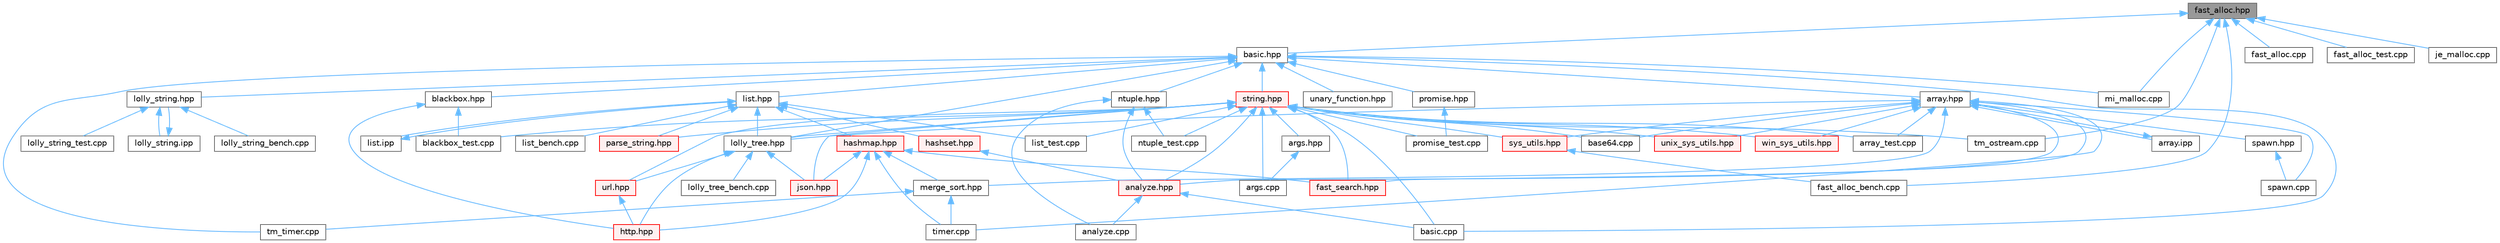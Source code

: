 digraph "fast_alloc.hpp"
{
 // LATEX_PDF_SIZE
  bgcolor="transparent";
  edge [fontname=Helvetica,fontsize=10,labelfontname=Helvetica,labelfontsize=10];
  node [fontname=Helvetica,fontsize=10,shape=box,height=0.2,width=0.4];
  Node1 [id="Node000001",label="fast_alloc.hpp",height=0.2,width=0.4,color="gray40", fillcolor="grey60", style="filled", fontcolor="black",tooltip=" "];
  Node1 -> Node2 [id="edge1_Node000001_Node000002",dir="back",color="steelblue1",style="solid",tooltip=" "];
  Node2 [id="Node000002",label="basic.hpp",height=0.2,width=0.4,color="grey40", fillcolor="white", style="filled",URL="$basic_8hpp.html",tooltip=" "];
  Node2 -> Node3 [id="edge2_Node000002_Node000003",dir="back",color="steelblue1",style="solid",tooltip=" "];
  Node3 [id="Node000003",label="array.hpp",height=0.2,width=0.4,color="grey40", fillcolor="white", style="filled",URL="$array_8hpp.html",tooltip=" "];
  Node3 -> Node4 [id="edge3_Node000003_Node000004",dir="back",color="steelblue1",style="solid",tooltip=" "];
  Node4 [id="Node000004",label="analyze.hpp",height=0.2,width=0.4,color="red", fillcolor="#FFF0F0", style="filled",URL="$analyze_8hpp.html",tooltip=" "];
  Node4 -> Node5 [id="edge4_Node000004_Node000005",dir="back",color="steelblue1",style="solid",tooltip=" "];
  Node5 [id="Node000005",label="analyze.cpp",height=0.2,width=0.4,color="grey40", fillcolor="white", style="filled",URL="$analyze_8cpp.html",tooltip=" "];
  Node4 -> Node8 [id="edge5_Node000004_Node000008",dir="back",color="steelblue1",style="solid",tooltip=" "];
  Node8 [id="Node000008",label="basic.cpp",height=0.2,width=0.4,color="grey40", fillcolor="white", style="filled",URL="$basic_8cpp.html",tooltip=" "];
  Node3 -> Node23 [id="edge6_Node000003_Node000023",dir="back",color="steelblue1",style="solid",tooltip=" "];
  Node23 [id="Node000023",label="array.ipp",height=0.2,width=0.4,color="grey40", fillcolor="white", style="filled",URL="$array_8ipp.html",tooltip=" "];
  Node23 -> Node3 [id="edge7_Node000023_Node000003",dir="back",color="steelblue1",style="solid",tooltip=" "];
  Node3 -> Node24 [id="edge8_Node000003_Node000024",dir="back",color="steelblue1",style="solid",tooltip=" "];
  Node24 [id="Node000024",label="array_test.cpp",height=0.2,width=0.4,color="grey40", fillcolor="white", style="filled",URL="$array__test_8cpp.html",tooltip=" "];
  Node3 -> Node25 [id="edge9_Node000003_Node000025",dir="back",color="steelblue1",style="solid",tooltip=" "];
  Node25 [id="Node000025",label="base64.cpp",height=0.2,width=0.4,color="grey40", fillcolor="white", style="filled",URL="$base64_8cpp.html",tooltip=" "];
  Node3 -> Node26 [id="edge10_Node000003_Node000026",dir="back",color="steelblue1",style="solid",tooltip=" "];
  Node26 [id="Node000026",label="fast_search.hpp",height=0.2,width=0.4,color="red", fillcolor="#FFF0F0", style="filled",URL="$fast__search_8hpp.html",tooltip=" "];
  Node3 -> Node28 [id="edge11_Node000003_Node000028",dir="back",color="steelblue1",style="solid",tooltip=" "];
  Node28 [id="Node000028",label="lolly_tree.hpp",height=0.2,width=0.4,color="grey40", fillcolor="white", style="filled",URL="$lolly__tree_8hpp.html",tooltip=" "];
  Node28 -> Node29 [id="edge12_Node000028_Node000029",dir="back",color="steelblue1",style="solid",tooltip=" "];
  Node29 [id="Node000029",label="http.hpp",height=0.2,width=0.4,color="red", fillcolor="#FFF0F0", style="filled",URL="$http_8hpp.html",tooltip=" "];
  Node28 -> Node31 [id="edge13_Node000028_Node000031",dir="back",color="steelblue1",style="solid",tooltip=" "];
  Node31 [id="Node000031",label="json.hpp",height=0.2,width=0.4,color="red", fillcolor="#FFF0F0", style="filled",URL="$json_8hpp.html",tooltip=" "];
  Node28 -> Node32 [id="edge14_Node000028_Node000032",dir="back",color="steelblue1",style="solid",tooltip=" "];
  Node32 [id="Node000032",label="lolly_tree_bench.cpp",height=0.2,width=0.4,color="grey40", fillcolor="white", style="filled",URL="$lolly__tree__bench_8cpp.html",tooltip=" "];
  Node28 -> Node33 [id="edge15_Node000028_Node000033",dir="back",color="steelblue1",style="solid",tooltip=" "];
  Node33 [id="Node000033",label="url.hpp",height=0.2,width=0.4,color="red", fillcolor="#FFF0F0", style="filled",URL="$url_8hpp.html",tooltip=" "];
  Node33 -> Node29 [id="edge16_Node000033_Node000029",dir="back",color="steelblue1",style="solid",tooltip=" "];
  Node3 -> Node72 [id="edge17_Node000003_Node000072",dir="back",color="steelblue1",style="solid",tooltip=" "];
  Node72 [id="Node000072",label="merge_sort.hpp",height=0.2,width=0.4,color="grey40", fillcolor="white", style="filled",URL="$merge__sort_8hpp.html",tooltip=" "];
  Node72 -> Node73 [id="edge18_Node000072_Node000073",dir="back",color="steelblue1",style="solid",tooltip=" "];
  Node73 [id="Node000073",label="timer.cpp",height=0.2,width=0.4,color="grey40", fillcolor="white", style="filled",URL="$timer_8cpp.html",tooltip=" "];
  Node72 -> Node74 [id="edge19_Node000072_Node000074",dir="back",color="steelblue1",style="solid",tooltip=" "];
  Node74 [id="Node000074",label="tm_timer.cpp",height=0.2,width=0.4,color="grey40", fillcolor="white", style="filled",URL="$tm__timer_8cpp.html",tooltip=" "];
  Node3 -> Node75 [id="edge20_Node000003_Node000075",dir="back",color="steelblue1",style="solid",tooltip=" "];
  Node75 [id="Node000075",label="spawn.cpp",height=0.2,width=0.4,color="grey40", fillcolor="white", style="filled",URL="$spawn_8cpp.html",tooltip=" "];
  Node3 -> Node76 [id="edge21_Node000003_Node000076",dir="back",color="steelblue1",style="solid",tooltip=" "];
  Node76 [id="Node000076",label="spawn.hpp",height=0.2,width=0.4,color="grey40", fillcolor="white", style="filled",URL="$spawn_8hpp.html",tooltip=" "];
  Node76 -> Node75 [id="edge22_Node000076_Node000075",dir="back",color="steelblue1",style="solid",tooltip=" "];
  Node3 -> Node77 [id="edge23_Node000003_Node000077",dir="back",color="steelblue1",style="solid",tooltip=" "];
  Node77 [id="Node000077",label="sys_utils.hpp",height=0.2,width=0.4,color="red", fillcolor="#FFF0F0", style="filled",URL="$sys__utils_8hpp.html",tooltip=" "];
  Node77 -> Node78 [id="edge24_Node000077_Node000078",dir="back",color="steelblue1",style="solid",tooltip=" "];
  Node78 [id="Node000078",label="fast_alloc_bench.cpp",height=0.2,width=0.4,color="grey40", fillcolor="white", style="filled",URL="$fast__alloc__bench_8cpp.html",tooltip=" "];
  Node3 -> Node73 [id="edge25_Node000003_Node000073",dir="back",color="steelblue1",style="solid",tooltip=" "];
  Node3 -> Node81 [id="edge26_Node000003_Node000081",dir="back",color="steelblue1",style="solid",tooltip=" "];
  Node81 [id="Node000081",label="unix_sys_utils.hpp",height=0.2,width=0.4,color="red", fillcolor="#FFF0F0", style="filled",URL="$unix__sys__utils_8hpp.html",tooltip=" "];
  Node3 -> Node82 [id="edge27_Node000003_Node000082",dir="back",color="steelblue1",style="solid",tooltip=" "];
  Node82 [id="Node000082",label="win_sys_utils.hpp",height=0.2,width=0.4,color="red", fillcolor="#FFF0F0", style="filled",URL="$win__sys__utils_8hpp.html",tooltip=" "];
  Node2 -> Node8 [id="edge28_Node000002_Node000008",dir="back",color="steelblue1",style="solid",tooltip=" "];
  Node2 -> Node83 [id="edge29_Node000002_Node000083",dir="back",color="steelblue1",style="solid",tooltip=" "];
  Node83 [id="Node000083",label="blackbox.hpp",height=0.2,width=0.4,color="grey40", fillcolor="white", style="filled",URL="$blackbox_8hpp.html",tooltip=" "];
  Node83 -> Node47 [id="edge30_Node000083_Node000047",dir="back",color="steelblue1",style="solid",tooltip=" "];
  Node47 [id="Node000047",label="blackbox_test.cpp",height=0.2,width=0.4,color="grey40", fillcolor="white", style="filled",URL="$blackbox__test_8cpp.html",tooltip=" "];
  Node83 -> Node29 [id="edge31_Node000083_Node000029",dir="back",color="steelblue1",style="solid",tooltip=" "];
  Node2 -> Node84 [id="edge32_Node000002_Node000084",dir="back",color="steelblue1",style="solid",tooltip=" "];
  Node84 [id="Node000084",label="list.hpp",height=0.2,width=0.4,color="grey40", fillcolor="white", style="filled",URL="$list_8hpp.html",tooltip=" "];
  Node84 -> Node85 [id="edge33_Node000084_Node000085",dir="back",color="steelblue1",style="solid",tooltip=" "];
  Node85 [id="Node000085",label="hashmap.hpp",height=0.2,width=0.4,color="red", fillcolor="#FFF0F0", style="filled",URL="$hashmap_8hpp.html",tooltip=" "];
  Node85 -> Node26 [id="edge34_Node000085_Node000026",dir="back",color="steelblue1",style="solid",tooltip=" "];
  Node85 -> Node29 [id="edge35_Node000085_Node000029",dir="back",color="steelblue1",style="solid",tooltip=" "];
  Node85 -> Node31 [id="edge36_Node000085_Node000031",dir="back",color="steelblue1",style="solid",tooltip=" "];
  Node85 -> Node72 [id="edge37_Node000085_Node000072",dir="back",color="steelblue1",style="solid",tooltip=" "];
  Node85 -> Node73 [id="edge38_Node000085_Node000073",dir="back",color="steelblue1",style="solid",tooltip=" "];
  Node84 -> Node97 [id="edge39_Node000084_Node000097",dir="back",color="steelblue1",style="solid",tooltip=" "];
  Node97 [id="Node000097",label="hashset.hpp",height=0.2,width=0.4,color="red", fillcolor="#FFF0F0", style="filled",URL="$hashset_8hpp.html",tooltip=" "];
  Node97 -> Node4 [id="edge40_Node000097_Node000004",dir="back",color="steelblue1",style="solid",tooltip=" "];
  Node84 -> Node99 [id="edge41_Node000084_Node000099",dir="back",color="steelblue1",style="solid",tooltip=" "];
  Node99 [id="Node000099",label="list.ipp",height=0.2,width=0.4,color="grey40", fillcolor="white", style="filled",URL="$list_8ipp.html",tooltip=" "];
  Node99 -> Node84 [id="edge42_Node000099_Node000084",dir="back",color="steelblue1",style="solid",tooltip=" "];
  Node84 -> Node100 [id="edge43_Node000084_Node000100",dir="back",color="steelblue1",style="solid",tooltip=" "];
  Node100 [id="Node000100",label="list_bench.cpp",height=0.2,width=0.4,color="grey40", fillcolor="white", style="filled",URL="$list__bench_8cpp.html",tooltip=" "];
  Node84 -> Node54 [id="edge44_Node000084_Node000054",dir="back",color="steelblue1",style="solid",tooltip=" "];
  Node54 [id="Node000054",label="list_test.cpp",height=0.2,width=0.4,color="grey40", fillcolor="white", style="filled",URL="$list__test_8cpp.html",tooltip=" "];
  Node84 -> Node28 [id="edge45_Node000084_Node000028",dir="back",color="steelblue1",style="solid",tooltip=" "];
  Node84 -> Node101 [id="edge46_Node000084_Node000101",dir="back",color="steelblue1",style="solid",tooltip=" "];
  Node101 [id="Node000101",label="parse_string.hpp",height=0.2,width=0.4,color="red", fillcolor="#FFF0F0", style="filled",URL="$parse__string_8hpp.html",tooltip=" "];
  Node2 -> Node102 [id="edge47_Node000002_Node000102",dir="back",color="steelblue1",style="solid",tooltip=" "];
  Node102 [id="Node000102",label="lolly_string.hpp",height=0.2,width=0.4,color="grey40", fillcolor="white", style="filled",URL="$lolly__string_8hpp.html",tooltip=" "];
  Node102 -> Node103 [id="edge48_Node000102_Node000103",dir="back",color="steelblue1",style="solid",tooltip=" "];
  Node103 [id="Node000103",label="lolly_string.ipp",height=0.2,width=0.4,color="grey40", fillcolor="white", style="filled",URL="$lolly__string_8ipp.html",tooltip=" "];
  Node103 -> Node102 [id="edge49_Node000103_Node000102",dir="back",color="steelblue1",style="solid",tooltip=" "];
  Node102 -> Node104 [id="edge50_Node000102_Node000104",dir="back",color="steelblue1",style="solid",tooltip=" "];
  Node104 [id="Node000104",label="lolly_string_bench.cpp",height=0.2,width=0.4,color="grey40", fillcolor="white", style="filled",URL="$lolly__string__bench_8cpp.html",tooltip=" "];
  Node102 -> Node105 [id="edge51_Node000102_Node000105",dir="back",color="steelblue1",style="solid",tooltip=" "];
  Node105 [id="Node000105",label="lolly_string_test.cpp",height=0.2,width=0.4,color="grey40", fillcolor="white", style="filled",URL="$lolly__string__test_8cpp.html",tooltip=" "];
  Node2 -> Node28 [id="edge52_Node000002_Node000028",dir="back",color="steelblue1",style="solid",tooltip=" "];
  Node2 -> Node106 [id="edge53_Node000002_Node000106",dir="back",color="steelblue1",style="solid",tooltip=" "];
  Node106 [id="Node000106",label="mi_malloc.cpp",height=0.2,width=0.4,color="grey40", fillcolor="white", style="filled",URL="$mi__malloc_8cpp.html",tooltip=" "];
  Node2 -> Node107 [id="edge54_Node000002_Node000107",dir="back",color="steelblue1",style="solid",tooltip=" "];
  Node107 [id="Node000107",label="ntuple.hpp",height=0.2,width=0.4,color="grey40", fillcolor="white", style="filled",URL="$ntuple_8hpp.html",tooltip=" "];
  Node107 -> Node5 [id="edge55_Node000107_Node000005",dir="back",color="steelblue1",style="solid",tooltip=" "];
  Node107 -> Node4 [id="edge56_Node000107_Node000004",dir="back",color="steelblue1",style="solid",tooltip=" "];
  Node107 -> Node55 [id="edge57_Node000107_Node000055",dir="back",color="steelblue1",style="solid",tooltip=" "];
  Node55 [id="Node000055",label="ntuple_test.cpp",height=0.2,width=0.4,color="grey40", fillcolor="white", style="filled",URL="$ntuple__test_8cpp.html",tooltip=" "];
  Node2 -> Node108 [id="edge58_Node000002_Node000108",dir="back",color="steelblue1",style="solid",tooltip=" "];
  Node108 [id="Node000108",label="promise.hpp",height=0.2,width=0.4,color="grey40", fillcolor="white", style="filled",URL="$promise_8hpp.html",tooltip=" "];
  Node108 -> Node58 [id="edge59_Node000108_Node000058",dir="back",color="steelblue1",style="solid",tooltip=" "];
  Node58 [id="Node000058",label="promise_test.cpp",height=0.2,width=0.4,color="grey40", fillcolor="white", style="filled",URL="$promise__test_8cpp.html",tooltip=" "];
  Node2 -> Node109 [id="edge60_Node000002_Node000109",dir="back",color="steelblue1",style="solid",tooltip=" "];
  Node109 [id="Node000109",label="string.hpp",height=0.2,width=0.4,color="red", fillcolor="#FFF0F0", style="filled",URL="$string_8hpp.html",tooltip=" "];
  Node109 -> Node4 [id="edge61_Node000109_Node000004",dir="back",color="steelblue1",style="solid",tooltip=" "];
  Node109 -> Node110 [id="edge62_Node000109_Node000110",dir="back",color="steelblue1",style="solid",tooltip=" "];
  Node110 [id="Node000110",label="args.cpp",height=0.2,width=0.4,color="grey40", fillcolor="white", style="filled",URL="$args_8cpp.html",tooltip=" "];
  Node109 -> Node111 [id="edge63_Node000109_Node000111",dir="back",color="steelblue1",style="solid",tooltip=" "];
  Node111 [id="Node000111",label="args.hpp",height=0.2,width=0.4,color="grey40", fillcolor="white", style="filled",URL="$args_8hpp.html",tooltip=" "];
  Node111 -> Node110 [id="edge64_Node000111_Node000110",dir="back",color="steelblue1",style="solid",tooltip=" "];
  Node109 -> Node24 [id="edge65_Node000109_Node000024",dir="back",color="steelblue1",style="solid",tooltip=" "];
  Node109 -> Node25 [id="edge66_Node000109_Node000025",dir="back",color="steelblue1",style="solid",tooltip=" "];
  Node109 -> Node8 [id="edge67_Node000109_Node000008",dir="back",color="steelblue1",style="solid",tooltip=" "];
  Node109 -> Node47 [id="edge68_Node000109_Node000047",dir="back",color="steelblue1",style="solid",tooltip=" "];
  Node109 -> Node26 [id="edge69_Node000109_Node000026",dir="back",color="steelblue1",style="solid",tooltip=" "];
  Node109 -> Node31 [id="edge70_Node000109_Node000031",dir="back",color="steelblue1",style="solid",tooltip=" "];
  Node109 -> Node54 [id="edge71_Node000109_Node000054",dir="back",color="steelblue1",style="solid",tooltip=" "];
  Node109 -> Node28 [id="edge72_Node000109_Node000028",dir="back",color="steelblue1",style="solid",tooltip=" "];
  Node109 -> Node55 [id="edge73_Node000109_Node000055",dir="back",color="steelblue1",style="solid",tooltip=" "];
  Node109 -> Node101 [id="edge74_Node000109_Node000101",dir="back",color="steelblue1",style="solid",tooltip=" "];
  Node109 -> Node58 [id="edge75_Node000109_Node000058",dir="back",color="steelblue1",style="solid",tooltip=" "];
  Node109 -> Node77 [id="edge76_Node000109_Node000077",dir="back",color="steelblue1",style="solid",tooltip=" "];
  Node109 -> Node119 [id="edge77_Node000109_Node000119",dir="back",color="steelblue1",style="solid",tooltip=" "];
  Node119 [id="Node000119",label="tm_ostream.cpp",height=0.2,width=0.4,color="grey40", fillcolor="white", style="filled",URL="$tm__ostream_8cpp.html",tooltip=" "];
  Node109 -> Node81 [id="edge78_Node000109_Node000081",dir="back",color="steelblue1",style="solid",tooltip=" "];
  Node109 -> Node33 [id="edge79_Node000109_Node000033",dir="back",color="steelblue1",style="solid",tooltip=" "];
  Node109 -> Node82 [id="edge80_Node000109_Node000082",dir="back",color="steelblue1",style="solid",tooltip=" "];
  Node2 -> Node74 [id="edge81_Node000002_Node000074",dir="back",color="steelblue1",style="solid",tooltip=" "];
  Node2 -> Node124 [id="edge82_Node000002_Node000124",dir="back",color="steelblue1",style="solid",tooltip=" "];
  Node124 [id="Node000124",label="unary_function.hpp",height=0.2,width=0.4,color="grey40", fillcolor="white", style="filled",URL="$unary__function_8hpp.html",tooltip=" "];
  Node1 -> Node125 [id="edge83_Node000001_Node000125",dir="back",color="steelblue1",style="solid",tooltip=" "];
  Node125 [id="Node000125",label="fast_alloc.cpp",height=0.2,width=0.4,color="grey40", fillcolor="white", style="filled",URL="$fast__alloc_8cpp.html",tooltip=" "];
  Node1 -> Node78 [id="edge84_Node000001_Node000078",dir="back",color="steelblue1",style="solid",tooltip=" "];
  Node1 -> Node48 [id="edge85_Node000001_Node000048",dir="back",color="steelblue1",style="solid",tooltip=" "];
  Node48 [id="Node000048",label="fast_alloc_test.cpp",height=0.2,width=0.4,color="grey40", fillcolor="white", style="filled",URL="$fast__alloc__test_8cpp.html",tooltip=" "];
  Node1 -> Node126 [id="edge86_Node000001_Node000126",dir="back",color="steelblue1",style="solid",tooltip=" "];
  Node126 [id="Node000126",label="je_malloc.cpp",height=0.2,width=0.4,color="grey40", fillcolor="white", style="filled",URL="$je__malloc_8cpp.html",tooltip=" "];
  Node1 -> Node106 [id="edge87_Node000001_Node000106",dir="back",color="steelblue1",style="solid",tooltip=" "];
  Node1 -> Node119 [id="edge88_Node000001_Node000119",dir="back",color="steelblue1",style="solid",tooltip=" "];
}
